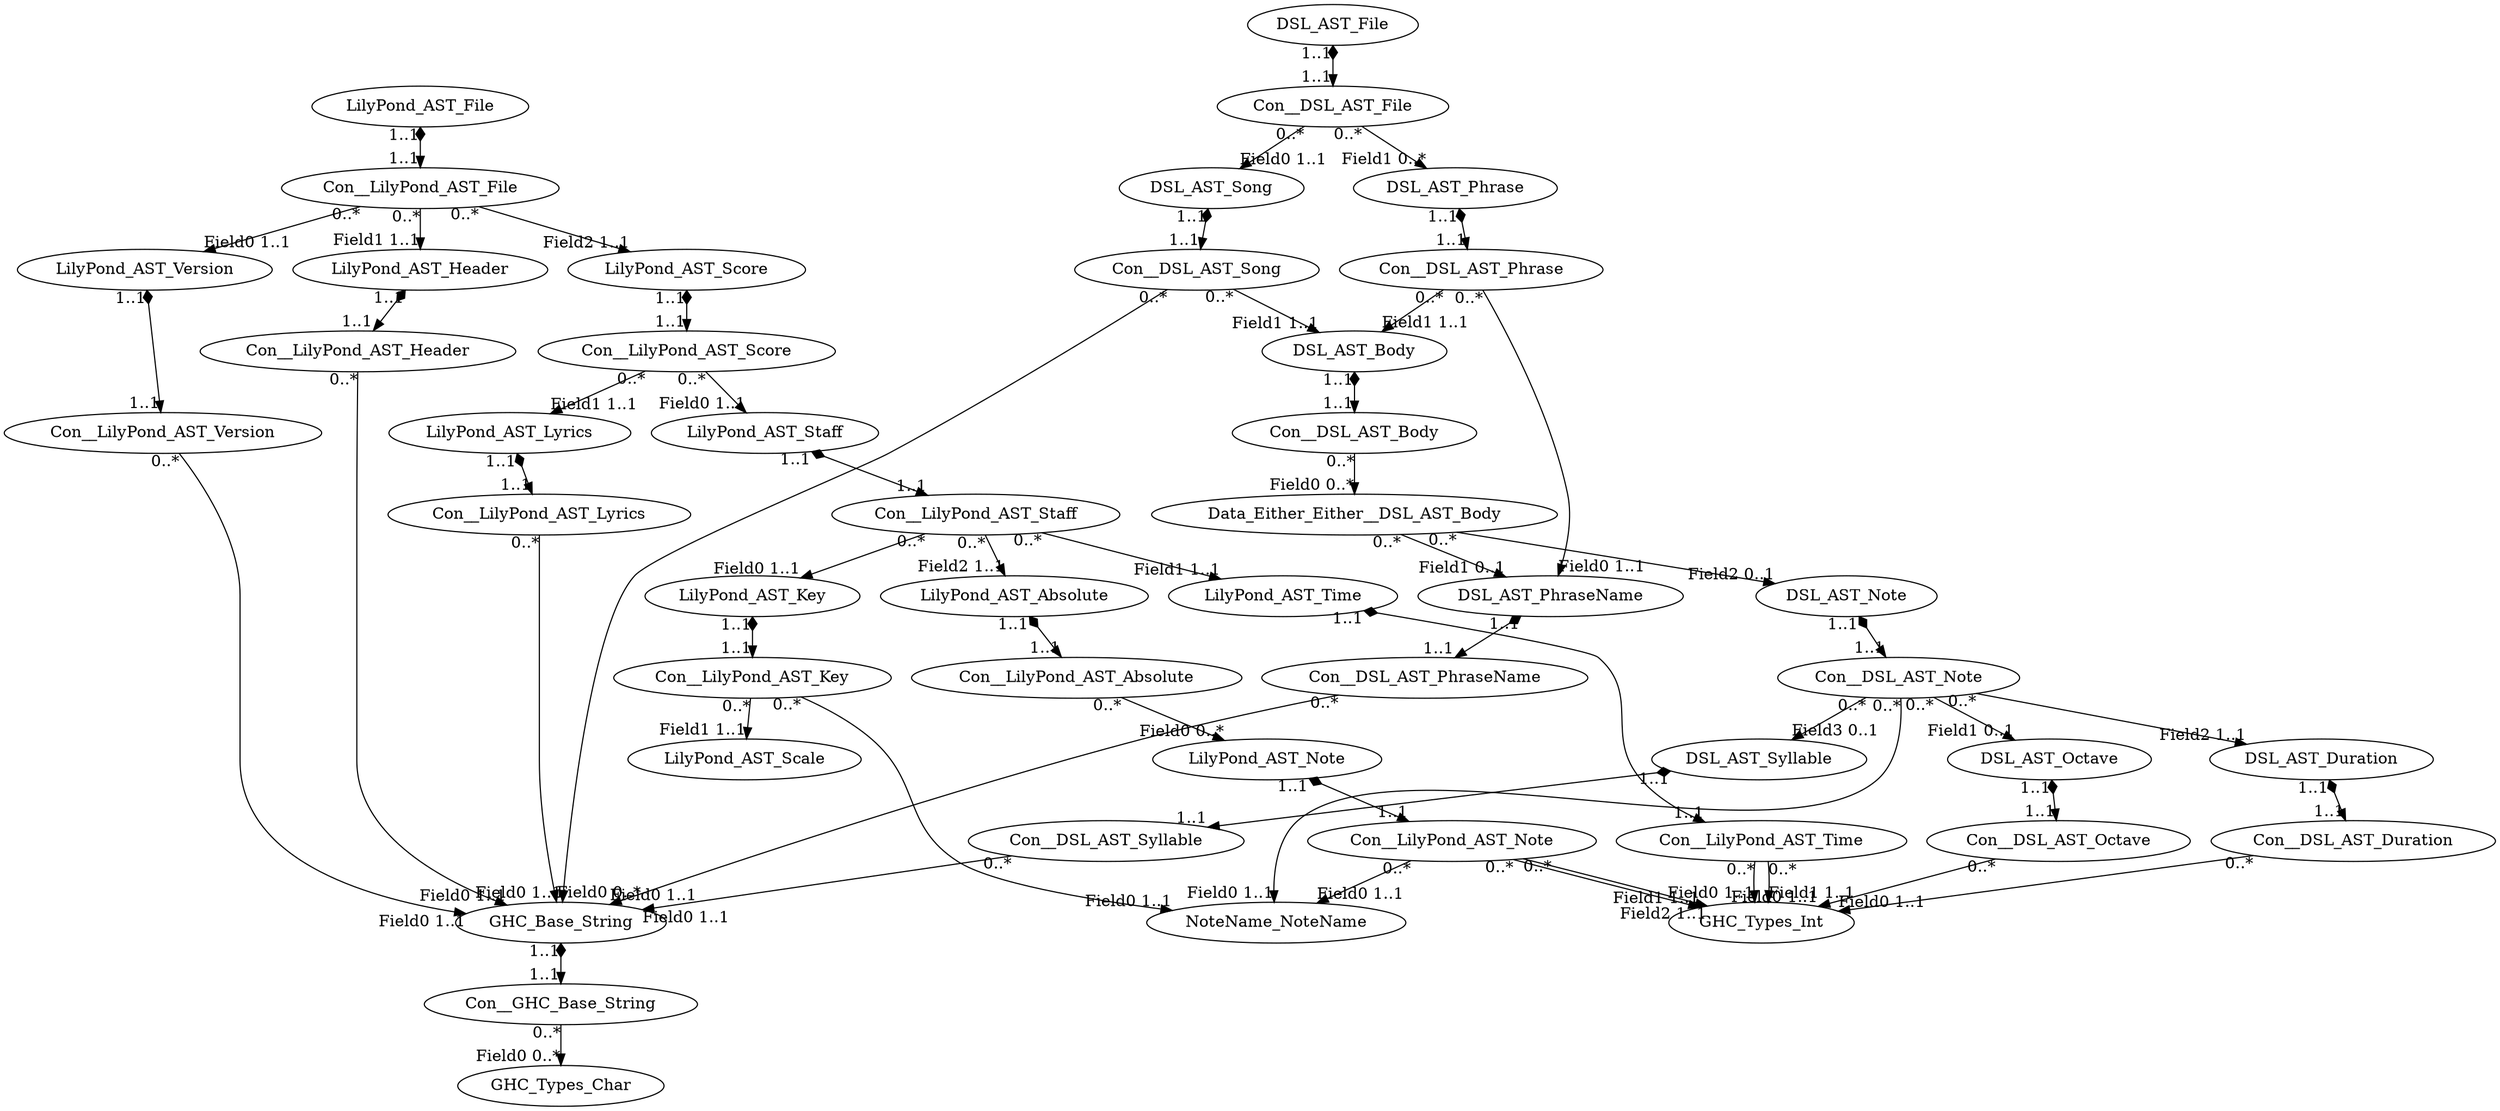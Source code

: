 digraph Combined { DSL_AST_Body -> Con__DSL_AST_Body[taillabel="1..1", headlabel="1..1", dir=both, arrowtail=diamond]; Con__DSL_AST_Body -> Data_Either_Either__DSL_AST_Body[taillabel="0..*",headlabel="Field0 0..*"]; Data_Either_Either__DSL_AST_Body -> DSL_AST_PhraseName[taillabel="0..*",headlabel="Field1 0..1"]; Data_Either_Either__DSL_AST_Body -> DSL_AST_Note[taillabel="0..*",headlabel="Field2 0..1"]; DSL_AST_Duration -> Con__DSL_AST_Duration[taillabel="1..1", headlabel="1..1", dir=both, arrowtail=diamond]; Con__DSL_AST_Duration -> GHC_Types_Int[taillabel="0..*",headlabel="Field0 1..1"]; DSL_AST_File -> Con__DSL_AST_File[taillabel="1..1", headlabel="1..1", dir=both, arrowtail=diamond]; Con__DSL_AST_File -> DSL_AST_Song[taillabel="0..*",headlabel="Field0 1..1"]; Con__DSL_AST_File -> DSL_AST_Phrase[taillabel="0..*",headlabel="Field1 0..*"]; DSL_AST_Note -> Con__DSL_AST_Note[taillabel="1..1", headlabel="1..1", dir=both, arrowtail=diamond]; Con__DSL_AST_Note -> NoteName_NoteName[taillabel="0..*",headlabel="Field0 1..1"]; Con__DSL_AST_Note -> DSL_AST_Octave[taillabel="0..*",headlabel="Field1 0..1"]; Con__DSL_AST_Note -> DSL_AST_Duration[taillabel="0..*",headlabel="Field2 1..1"]; Con__DSL_AST_Note -> DSL_AST_Syllable[taillabel="0..*",headlabel="Field3 0..1"]; DSL_AST_Octave -> Con__DSL_AST_Octave[taillabel="1..1", headlabel="1..1", dir=both, arrowtail=diamond]; Con__DSL_AST_Octave -> GHC_Types_Int[taillabel="0..*",headlabel="Field0 1..1"]; DSL_AST_Phrase -> Con__DSL_AST_Phrase[taillabel="1..1", headlabel="1..1", dir=both, arrowtail=diamond]; Con__DSL_AST_Phrase -> DSL_AST_PhraseName[taillabel="0..*",headlabel="Field0 1..1"]; Con__DSL_AST_Phrase -> DSL_AST_Body[taillabel="0..*",headlabel="Field1 1..1"]; DSL_AST_PhraseName -> Con__DSL_AST_PhraseName[taillabel="1..1", headlabel="1..1", dir=both, arrowtail=diamond]; Con__DSL_AST_PhraseName -> GHC_Base_String[taillabel="0..*",headlabel="Field0 1..1"]; DSL_AST_Song -> Con__DSL_AST_Song[taillabel="1..1", headlabel="1..1", dir=both, arrowtail=diamond]; Con__DSL_AST_Song -> GHC_Base_String[taillabel="0..*",headlabel="Field0 1..1"]; Con__DSL_AST_Song -> DSL_AST_Body[taillabel="0..*",headlabel="Field1 1..1"]; DSL_AST_Syllable -> Con__DSL_AST_Syllable[taillabel="1..1", headlabel="1..1", dir=both, arrowtail=diamond]; Con__DSL_AST_Syllable -> GHC_Base_String[taillabel="0..*",headlabel="Field0 1..1"]; GHC_Base_String -> Con__GHC_Base_String[taillabel="1..1", headlabel="1..1", dir=both, arrowtail=diamond]; Con__GHC_Base_String -> GHC_Types_Char[taillabel="0..*",headlabel="Field0 0..*"]; LilyPond_AST_Absolute -> Con__LilyPond_AST_Absolute[taillabel="1..1", headlabel="1..1", dir=both, arrowtail=diamond]; Con__LilyPond_AST_Absolute -> LilyPond_AST_Note[taillabel="0..*",headlabel="Field0 0..*"]; LilyPond_AST_File -> Con__LilyPond_AST_File[taillabel="1..1", headlabel="1..1", dir=both, arrowtail=diamond]; Con__LilyPond_AST_File -> LilyPond_AST_Version[taillabel="0..*",headlabel="Field0 1..1"]; Con__LilyPond_AST_File -> LilyPond_AST_Header[taillabel="0..*",headlabel="Field1 1..1"]; Con__LilyPond_AST_File -> LilyPond_AST_Score[taillabel="0..*",headlabel="Field2 1..1"]; LilyPond_AST_Header -> Con__LilyPond_AST_Header[taillabel="1..1", headlabel="1..1", dir=both, arrowtail=diamond]; Con__LilyPond_AST_Header -> GHC_Base_String[taillabel="0..*",headlabel="Field0 1..1"]; LilyPond_AST_Key -> Con__LilyPond_AST_Key[taillabel="1..1", headlabel="1..1", dir=both, arrowtail=diamond]; Con__LilyPond_AST_Key -> NoteName_NoteName[taillabel="0..*",headlabel="Field0 1..1"]; Con__LilyPond_AST_Key -> LilyPond_AST_Scale[taillabel="0..*",headlabel="Field1 1..1"]; LilyPond_AST_Lyrics -> Con__LilyPond_AST_Lyrics[taillabel="1..1", headlabel="1..1", dir=both, arrowtail=diamond]; Con__LilyPond_AST_Lyrics -> GHC_Base_String[taillabel="0..*",headlabel="Field0 0..*"]; LilyPond_AST_Note -> Con__LilyPond_AST_Note[taillabel="1..1", headlabel="1..1", dir=both, arrowtail=diamond]; Con__LilyPond_AST_Note -> NoteName_NoteName[taillabel="0..*",headlabel="Field0 1..1"]; Con__LilyPond_AST_Note -> GHC_Types_Int[taillabel="0..*",headlabel="Field1 1..1"]; Con__LilyPond_AST_Note -> GHC_Types_Int[taillabel="0..*",headlabel="Field2 1..1"]; LilyPond_AST_Score -> Con__LilyPond_AST_Score[taillabel="1..1", headlabel="1..1", dir=both, arrowtail=diamond]; Con__LilyPond_AST_Score -> LilyPond_AST_Staff[taillabel="0..*",headlabel="Field0 1..1"]; Con__LilyPond_AST_Score -> LilyPond_AST_Lyrics[taillabel="0..*",headlabel="Field1 1..1"]; LilyPond_AST_Staff -> Con__LilyPond_AST_Staff[taillabel="1..1", headlabel="1..1", dir=both, arrowtail=diamond]; Con__LilyPond_AST_Staff -> LilyPond_AST_Key[taillabel="0..*",headlabel="Field0 1..1"]; Con__LilyPond_AST_Staff -> LilyPond_AST_Time[taillabel="0..*",headlabel="Field1 1..1"]; Con__LilyPond_AST_Staff -> LilyPond_AST_Absolute[taillabel="0..*",headlabel="Field2 1..1"]; LilyPond_AST_Time -> Con__LilyPond_AST_Time[taillabel="1..1", headlabel="1..1", dir=both, arrowtail=diamond]; Con__LilyPond_AST_Time -> GHC_Types_Int[taillabel="0..*",headlabel="Field0 1..1"]; Con__LilyPond_AST_Time -> GHC_Types_Int[taillabel="0..*",headlabel="Field1 1..1"]; LilyPond_AST_Version -> Con__LilyPond_AST_Version[taillabel="1..1", headlabel="1..1", dir=both, arrowtail=diamond]; Con__LilyPond_AST_Version -> GHC_Base_String[taillabel="0..*",headlabel="Field0 1..1"]; }
